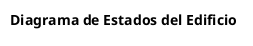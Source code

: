 @startuml Diagrama_de_Estados

title Diagrama de Estados del Edificio

skinparam {
    NoteBackgroundColor #whiteSmoke
}

hide empty members

@enduml
